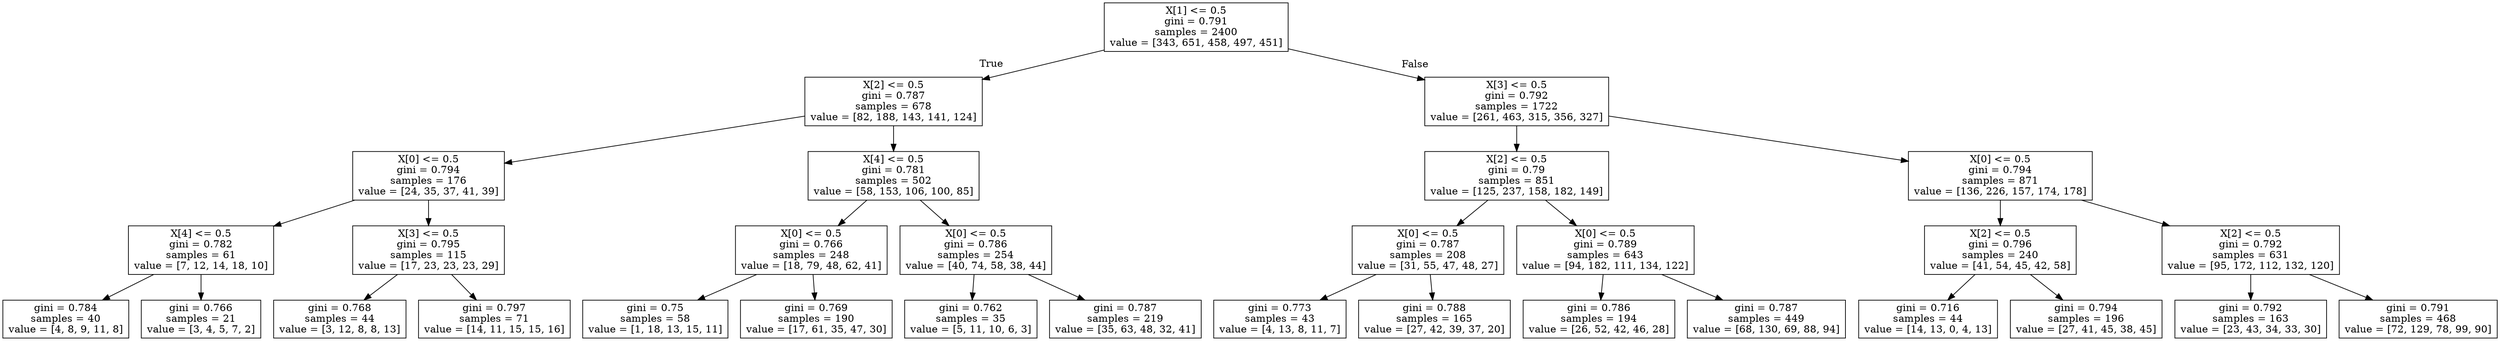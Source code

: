 digraph Tree {
node [shape=box] ;
0 [label="X[1] <= 0.5\ngini = 0.791\nsamples = 2400\nvalue = [343, 651, 458, 497, 451]"] ;
1 [label="X[2] <= 0.5\ngini = 0.787\nsamples = 678\nvalue = [82, 188, 143, 141, 124]"] ;
0 -> 1 [labeldistance=2.5, labelangle=45, headlabel="True"] ;
2 [label="X[0] <= 0.5\ngini = 0.794\nsamples = 176\nvalue = [24, 35, 37, 41, 39]"] ;
1 -> 2 ;
3 [label="X[4] <= 0.5\ngini = 0.782\nsamples = 61\nvalue = [7, 12, 14, 18, 10]"] ;
2 -> 3 ;
4 [label="gini = 0.784\nsamples = 40\nvalue = [4, 8, 9, 11, 8]"] ;
3 -> 4 ;
5 [label="gini = 0.766\nsamples = 21\nvalue = [3, 4, 5, 7, 2]"] ;
3 -> 5 ;
6 [label="X[3] <= 0.5\ngini = 0.795\nsamples = 115\nvalue = [17, 23, 23, 23, 29]"] ;
2 -> 6 ;
7 [label="gini = 0.768\nsamples = 44\nvalue = [3, 12, 8, 8, 13]"] ;
6 -> 7 ;
8 [label="gini = 0.797\nsamples = 71\nvalue = [14, 11, 15, 15, 16]"] ;
6 -> 8 ;
9 [label="X[4] <= 0.5\ngini = 0.781\nsamples = 502\nvalue = [58, 153, 106, 100, 85]"] ;
1 -> 9 ;
10 [label="X[0] <= 0.5\ngini = 0.766\nsamples = 248\nvalue = [18, 79, 48, 62, 41]"] ;
9 -> 10 ;
11 [label="gini = 0.75\nsamples = 58\nvalue = [1, 18, 13, 15, 11]"] ;
10 -> 11 ;
12 [label="gini = 0.769\nsamples = 190\nvalue = [17, 61, 35, 47, 30]"] ;
10 -> 12 ;
13 [label="X[0] <= 0.5\ngini = 0.786\nsamples = 254\nvalue = [40, 74, 58, 38, 44]"] ;
9 -> 13 ;
14 [label="gini = 0.762\nsamples = 35\nvalue = [5, 11, 10, 6, 3]"] ;
13 -> 14 ;
15 [label="gini = 0.787\nsamples = 219\nvalue = [35, 63, 48, 32, 41]"] ;
13 -> 15 ;
16 [label="X[3] <= 0.5\ngini = 0.792\nsamples = 1722\nvalue = [261, 463, 315, 356, 327]"] ;
0 -> 16 [labeldistance=2.5, labelangle=-45, headlabel="False"] ;
17 [label="X[2] <= 0.5\ngini = 0.79\nsamples = 851\nvalue = [125, 237, 158, 182, 149]"] ;
16 -> 17 ;
18 [label="X[0] <= 0.5\ngini = 0.787\nsamples = 208\nvalue = [31, 55, 47, 48, 27]"] ;
17 -> 18 ;
19 [label="gini = 0.773\nsamples = 43\nvalue = [4, 13, 8, 11, 7]"] ;
18 -> 19 ;
20 [label="gini = 0.788\nsamples = 165\nvalue = [27, 42, 39, 37, 20]"] ;
18 -> 20 ;
21 [label="X[0] <= 0.5\ngini = 0.789\nsamples = 643\nvalue = [94, 182, 111, 134, 122]"] ;
17 -> 21 ;
22 [label="gini = 0.786\nsamples = 194\nvalue = [26, 52, 42, 46, 28]"] ;
21 -> 22 ;
23 [label="gini = 0.787\nsamples = 449\nvalue = [68, 130, 69, 88, 94]"] ;
21 -> 23 ;
24 [label="X[0] <= 0.5\ngini = 0.794\nsamples = 871\nvalue = [136, 226, 157, 174, 178]"] ;
16 -> 24 ;
25 [label="X[2] <= 0.5\ngini = 0.796\nsamples = 240\nvalue = [41, 54, 45, 42, 58]"] ;
24 -> 25 ;
26 [label="gini = 0.716\nsamples = 44\nvalue = [14, 13, 0, 4, 13]"] ;
25 -> 26 ;
27 [label="gini = 0.794\nsamples = 196\nvalue = [27, 41, 45, 38, 45]"] ;
25 -> 27 ;
28 [label="X[2] <= 0.5\ngini = 0.792\nsamples = 631\nvalue = [95, 172, 112, 132, 120]"] ;
24 -> 28 ;
29 [label="gini = 0.792\nsamples = 163\nvalue = [23, 43, 34, 33, 30]"] ;
28 -> 29 ;
30 [label="gini = 0.791\nsamples = 468\nvalue = [72, 129, 78, 99, 90]"] ;
28 -> 30 ;
}